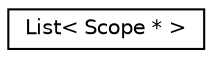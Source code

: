 digraph "Graphical Class Hierarchy"
{
 // LATEX_PDF_SIZE
  edge [fontname="Helvetica",fontsize="10",labelfontname="Helvetica",labelfontsize="10"];
  node [fontname="Helvetica",fontsize="10",shape=record];
  rankdir="LR";
  Node0 [label="List\< Scope * \>",height=0.2,width=0.4,color="black", fillcolor="white", style="filled",URL="$classList.html",tooltip=" "];
}
